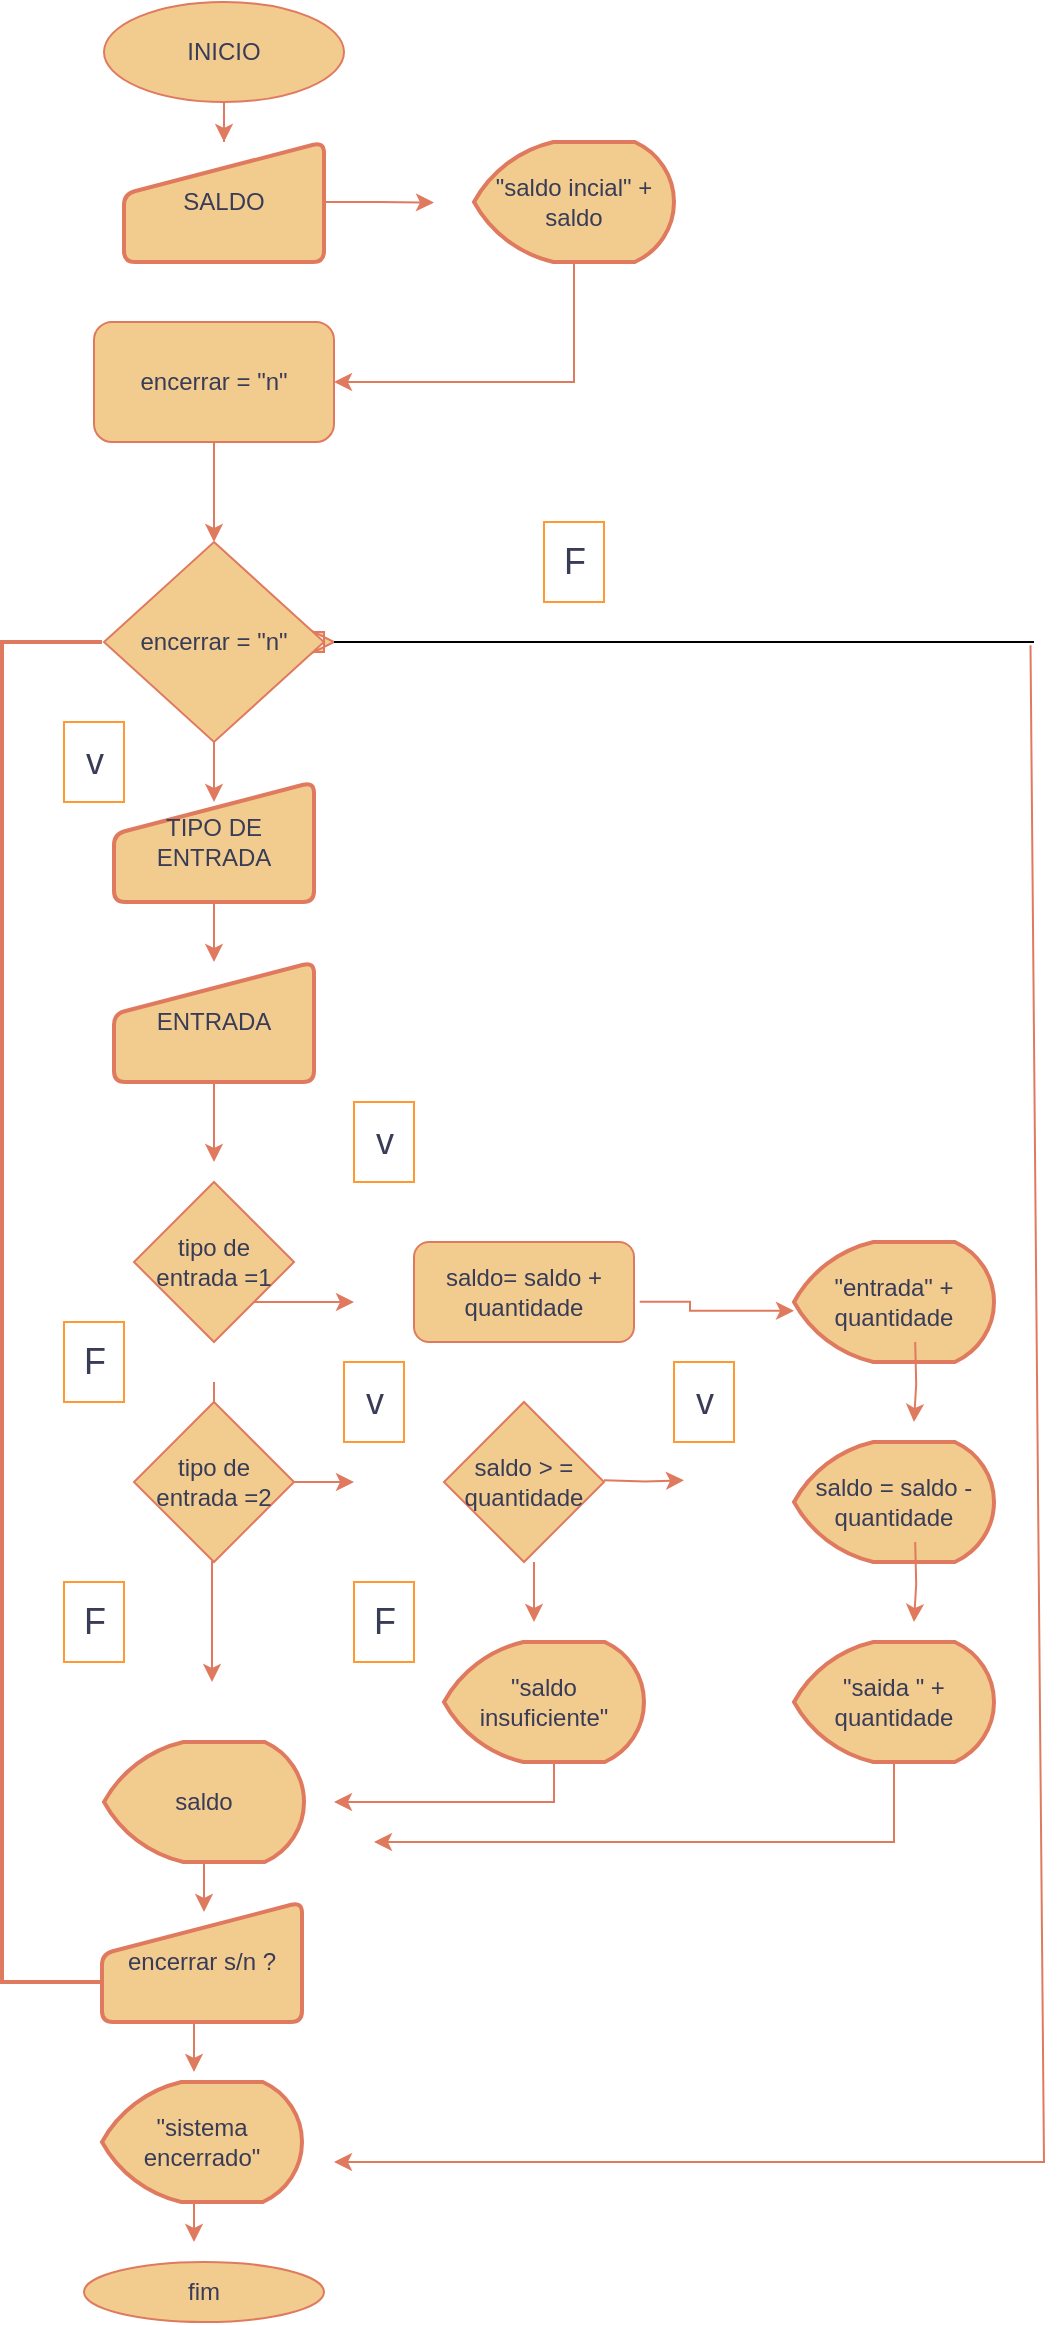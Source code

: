 <mxfile version="21.2.3" type="github" pages="2">
  <diagram name="Página-1" id="3OW7u6ndJ45cRX3_jPvG">
    <mxGraphModel dx="3508" dy="1112" grid="1" gridSize="10" guides="1" tooltips="1" connect="1" arrows="1" fold="1" page="1" pageScale="1" pageWidth="827" pageHeight="1169" math="0" shadow="0">
      <root>
        <object label="" F="v" id="0">
          <mxCell />
        </object>
        <mxCell id="1" parent="0" />
        <mxCell id="_eY4Blh0ysCZoZCNc9vB-12" value="" style="edgeStyle=orthogonalEdgeStyle;rounded=0;orthogonalLoop=1;jettySize=auto;html=1;labelBackgroundColor=none;strokeColor=#E07A5F;fontColor=default;" parent="1" source="_eY4Blh0ysCZoZCNc9vB-1" target="_eY4Blh0ysCZoZCNc9vB-2" edge="1">
          <mxGeometry relative="1" as="geometry" />
        </mxCell>
        <mxCell id="_eY4Blh0ysCZoZCNc9vB-1" value="&lt;font style=&quot;vertical-align: inherit;&quot;&gt;&lt;font style=&quot;vertical-align: inherit;&quot;&gt;INICIO&lt;/font&gt;&lt;/font&gt;" style="ellipse;whiteSpace=wrap;html=1;labelBackgroundColor=none;fillColor=#F2CC8F;strokeColor=#E07A5F;fontColor=#393C56;" parent="1" vertex="1">
          <mxGeometry x="315" y="60" width="120" height="50" as="geometry" />
        </mxCell>
        <mxCell id="_eY4Blh0ysCZoZCNc9vB-63" style="edgeStyle=orthogonalEdgeStyle;rounded=0;orthogonalLoop=1;jettySize=auto;html=1;exitX=1;exitY=0.5;exitDx=0;exitDy=0;labelBackgroundColor=none;strokeColor=#E07A5F;fontColor=default;" parent="1" source="_eY4Blh0ysCZoZCNc9vB-2" edge="1">
          <mxGeometry relative="1" as="geometry">
            <mxPoint x="480" y="160.286" as="targetPoint" />
          </mxGeometry>
        </mxCell>
        <mxCell id="_eY4Blh0ysCZoZCNc9vB-2" value="&lt;font style=&quot;vertical-align: inherit;&quot;&gt;&lt;font style=&quot;vertical-align: inherit;&quot;&gt;SALDO&lt;/font&gt;&lt;/font&gt;" style="html=1;strokeWidth=2;shape=manualInput;whiteSpace=wrap;rounded=1;size=26;arcSize=11;labelBackgroundColor=none;fillColor=#F2CC8F;strokeColor=#E07A5F;fontColor=#393C56;" parent="1" vertex="1">
          <mxGeometry x="325" y="130" width="100" height="60" as="geometry" />
        </mxCell>
        <mxCell id="_eY4Blh0ysCZoZCNc9vB-56" style="edgeStyle=orthogonalEdgeStyle;rounded=0;orthogonalLoop=1;jettySize=auto;html=1;exitX=0.5;exitY=1;exitDx=0;exitDy=0;exitPerimeter=0;entryX=1;entryY=0.5;entryDx=0;entryDy=0;labelBackgroundColor=none;strokeColor=#E07A5F;fontColor=default;" parent="1" source="_eY4Blh0ysCZoZCNc9vB-3" target="_eY4Blh0ysCZoZCNc9vB-5" edge="1">
          <mxGeometry relative="1" as="geometry" />
        </mxCell>
        <mxCell id="_eY4Blh0ysCZoZCNc9vB-3" value="&quot;saldo incial&quot; + saldo" style="strokeWidth=2;html=1;shape=mxgraph.flowchart.display;whiteSpace=wrap;labelBackgroundColor=none;fillColor=#F2CC8F;strokeColor=#E07A5F;fontColor=#393C56;" parent="1" vertex="1">
          <mxGeometry x="500" y="130" width="100" height="60" as="geometry" />
        </mxCell>
        <mxCell id="_eY4Blh0ysCZoZCNc9vB-51" value="" style="edgeStyle=orthogonalEdgeStyle;rounded=0;orthogonalLoop=1;jettySize=auto;html=1;labelBackgroundColor=none;strokeColor=#E07A5F;fontColor=default;" parent="1" source="_eY4Blh0ysCZoZCNc9vB-5" target="_eY4Blh0ysCZoZCNc9vB-6" edge="1">
          <mxGeometry relative="1" as="geometry" />
        </mxCell>
        <mxCell id="_eY4Blh0ysCZoZCNc9vB-5" value="encerrar = &quot;n&quot;" style="rounded=1;whiteSpace=wrap;html=1;labelBackgroundColor=none;fillColor=#F2CC8F;strokeColor=#E07A5F;fontColor=#393C56;" parent="1" vertex="1">
          <mxGeometry x="310" y="220" width="120" height="60" as="geometry" />
        </mxCell>
        <mxCell id="_eY4Blh0ysCZoZCNc9vB-60" style="edgeStyle=orthogonalEdgeStyle;rounded=0;orthogonalLoop=1;jettySize=auto;html=1;exitX=0.5;exitY=1;exitDx=0;exitDy=0;labelBackgroundColor=none;strokeColor=#E07A5F;fontColor=default;" parent="1" source="_eY4Blh0ysCZoZCNc9vB-6" edge="1">
          <mxGeometry relative="1" as="geometry">
            <mxPoint x="370" y="460" as="targetPoint" />
          </mxGeometry>
        </mxCell>
        <mxCell id="_eY4Blh0ysCZoZCNc9vB-128" style="edgeStyle=orthogonalEdgeStyle;shape=arrow;rounded=0;orthogonalLoop=1;jettySize=auto;html=1;exitX=1;exitY=0.5;exitDx=0;exitDy=0;strokeColor=#E07A5F;fontFamily=Helvetica;fontSize=12;fontColor=#393C56;fillColor=#F2CC8F;" parent="1" source="_eY4Blh0ysCZoZCNc9vB-6" target="_eY4Blh0ysCZoZCNc9vB-127" edge="1">
          <mxGeometry relative="1" as="geometry" />
        </mxCell>
        <mxCell id="_eY4Blh0ysCZoZCNc9vB-6" value="encerrar = &quot;n&quot;" style="rhombus;whiteSpace=wrap;html=1;labelBackgroundColor=none;fillColor=#F2CC8F;strokeColor=#E07A5F;fontColor=#393C56;" parent="1" vertex="1">
          <mxGeometry x="315" y="330" width="110" height="100" as="geometry" />
        </mxCell>
        <mxCell id="_eY4Blh0ysCZoZCNc9vB-36" value="" style="edgeStyle=orthogonalEdgeStyle;rounded=0;orthogonalLoop=1;jettySize=auto;html=1;labelBackgroundColor=none;strokeColor=#E07A5F;fontColor=default;" parent="1" source="_eY4Blh0ysCZoZCNc9vB-8" edge="1">
          <mxGeometry relative="1" as="geometry">
            <mxPoint x="370" y="640" as="targetPoint" />
          </mxGeometry>
        </mxCell>
        <mxCell id="_eY4Blh0ysCZoZCNc9vB-8" value="ENTRADA" style="html=1;strokeWidth=2;shape=manualInput;whiteSpace=wrap;rounded=1;size=26;arcSize=11;labelBackgroundColor=none;fillColor=#F2CC8F;strokeColor=#E07A5F;fontColor=#393C56;" parent="1" vertex="1">
          <mxGeometry x="320" y="540" width="100" height="60" as="geometry" />
        </mxCell>
        <mxCell id="_eY4Blh0ysCZoZCNc9vB-40" value="" style="edgeStyle=orthogonalEdgeStyle;rounded=0;orthogonalLoop=1;jettySize=auto;html=1;labelBackgroundColor=none;strokeColor=#E07A5F;fontColor=default;" parent="1" source="_eY4Blh0ysCZoZCNc9vB-9" edge="1">
          <mxGeometry relative="1" as="geometry">
            <mxPoint x="440" y="710" as="targetPoint" />
            <Array as="points">
              <mxPoint x="440" y="710" />
              <mxPoint x="440" y="710" />
            </Array>
          </mxGeometry>
        </mxCell>
        <object label="tipo de&lt;br&gt;entrada =1" id="_eY4Blh0ysCZoZCNc9vB-9">
          <mxCell style="rhombus;whiteSpace=wrap;html=1;labelBackgroundColor=none;fillColor=#F2CC8F;strokeColor=#E07A5F;fontColor=#393C56;" parent="1" vertex="1">
            <mxGeometry x="330" y="650" width="80" height="80" as="geometry" />
          </mxCell>
        </object>
        <mxCell id="_eY4Blh0ysCZoZCNc9vB-39" value="" style="edgeStyle=orthogonalEdgeStyle;rounded=0;orthogonalLoop=1;jettySize=auto;html=1;labelBackgroundColor=none;strokeColor=#E07A5F;fontColor=default;exitX=1.026;exitY=0.597;exitDx=0;exitDy=0;exitPerimeter=0;entryX=0;entryY=0.573;entryDx=0;entryDy=0;entryPerimeter=0;" parent="1" source="_eY4Blh0ysCZoZCNc9vB-62" target="_eY4Blh0ysCZoZCNc9vB-11" edge="1">
          <mxGeometry relative="1" as="geometry">
            <mxPoint x="610" y="830" as="sourcePoint" />
            <Array as="points">
              <mxPoint x="608" y="710" />
              <mxPoint x="608" y="714" />
            </Array>
          </mxGeometry>
        </mxCell>
        <mxCell id="_eY4Blh0ysCZoZCNc9vB-11" value="&quot;entrada&quot; + quantidade" style="strokeWidth=2;html=1;shape=mxgraph.flowchart.display;whiteSpace=wrap;labelBackgroundColor=none;fillColor=#F2CC8F;strokeColor=#E07A5F;fontColor=#393C56;" parent="1" vertex="1">
          <mxGeometry x="660" y="680" width="100" height="60" as="geometry" />
        </mxCell>
        <mxCell id="_eY4Blh0ysCZoZCNc9vB-31" value="" style="strokeWidth=2;html=1;shape=mxgraph.flowchart.annotation_1;align=left;pointerEvents=1;labelBackgroundColor=none;fillColor=#F2CC8F;strokeColor=#E07A5F;fontColor=#393C56;" parent="1" vertex="1">
          <mxGeometry x="264" y="380" width="50" height="670" as="geometry" />
        </mxCell>
        <mxCell id="_eY4Blh0ysCZoZCNc9vB-52" value="" style="edgeStyle=orthogonalEdgeStyle;rounded=0;orthogonalLoop=1;jettySize=auto;html=1;labelBackgroundColor=none;strokeColor=#E07A5F;fontColor=default;" parent="1" source="_eY4Blh0ysCZoZCNc9vB-48" edge="1">
          <mxGeometry relative="1" as="geometry">
            <mxPoint x="370" y="540" as="targetPoint" />
          </mxGeometry>
        </mxCell>
        <mxCell id="_eY4Blh0ysCZoZCNc9vB-48" value="TIPO DE ENTRADA" style="html=1;strokeWidth=2;shape=manualInput;whiteSpace=wrap;rounded=1;size=26;arcSize=11;labelBackgroundColor=none;fillColor=#F2CC8F;strokeColor=#E07A5F;fontColor=#393C56;" parent="1" vertex="1">
          <mxGeometry x="320" y="450" width="100" height="60" as="geometry" />
        </mxCell>
        <mxCell id="_eY4Blh0ysCZoZCNc9vB-62" value="saldo= saldo + quantidade&lt;br&gt;" style="rounded=1;whiteSpace=wrap;html=1;labelBackgroundColor=none;fillColor=#F2CC8F;strokeColor=#E07A5F;fontColor=#393C56;" parent="1" vertex="1">
          <mxGeometry x="470" y="680" width="110" height="50" as="geometry" />
        </mxCell>
        <mxCell id="_eY4Blh0ysCZoZCNc9vB-68" value="&lt;font style=&quot;font-size: 18px;&quot;&gt;F&lt;/font&gt;" style="text;html=1;align=center;verticalAlign=middle;resizable=0;points=[];autosize=1;strokeColor=#FF9933;fillColor=none;fontColor=#393C56;" parent="1" vertex="1">
          <mxGeometry x="535" y="320" width="30" height="40" as="geometry" />
        </mxCell>
        <mxCell id="_eY4Blh0ysCZoZCNc9vB-72" value="&lt;font style=&quot;font-size: 18px;&quot;&gt;F&lt;/font&gt;" style="text;html=1;align=center;verticalAlign=middle;resizable=0;points=[];autosize=1;strokeColor=#FF9933;fillColor=none;fontColor=#393C56;" parent="1" vertex="1">
          <mxGeometry x="295" y="720" width="30" height="40" as="geometry" />
        </mxCell>
        <mxCell id="_eY4Blh0ysCZoZCNc9vB-73" value="&lt;font style=&quot;font-size: 18px;&quot;&gt;v&lt;/font&gt;" style="text;html=1;align=center;verticalAlign=middle;resizable=0;points=[];autosize=1;strokeColor=#FF9933;fillColor=none;fontColor=#393C56;" parent="1" vertex="1">
          <mxGeometry x="295" y="420" width="30" height="40" as="geometry" />
        </mxCell>
        <mxCell id="_eY4Blh0ysCZoZCNc9vB-74" value="&lt;font style=&quot;font-size: 18px;&quot;&gt;v&lt;/font&gt;" style="text;html=1;align=center;verticalAlign=middle;resizable=0;points=[];autosize=1;strokeColor=#FF9933;fillColor=none;fontColor=#393C56;" parent="1" vertex="1">
          <mxGeometry x="440" y="610" width="30" height="40" as="geometry" />
        </mxCell>
        <mxCell id="_eY4Blh0ysCZoZCNc9vB-96" value="" style="edgeStyle=orthogonalEdgeStyle;rounded=0;orthogonalLoop=1;jettySize=auto;html=1;labelBackgroundColor=none;strokeColor=#E07A5F;fontColor=default;" parent="1" edge="1" source="_eY4Blh0ysCZoZCNc9vB-99">
          <mxGeometry relative="1" as="geometry">
            <mxPoint x="369.41" y="790" as="sourcePoint" />
            <mxPoint x="370" y="790" as="targetPoint" />
            <Array as="points">
              <mxPoint x="370" y="750" />
              <mxPoint x="370" y="750" />
            </Array>
          </mxGeometry>
        </mxCell>
        <mxCell id="_eY4Blh0ysCZoZCNc9vB-102" value="saldo = saldo - quantidade" style="strokeWidth=2;html=1;shape=mxgraph.flowchart.display;whiteSpace=wrap;labelBackgroundColor=none;fillColor=#F2CC8F;strokeColor=#E07A5F;fontColor=#393C56;" parent="1" vertex="1">
          <mxGeometry x="660" y="780" width="100" height="60" as="geometry" />
        </mxCell>
        <object label="saldo &amp;gt; =&lt;br&gt;quantidade" id="_eY4Blh0ysCZoZCNc9vB-103">
          <mxCell style="rhombus;whiteSpace=wrap;html=1;labelBackgroundColor=none;fillColor=#F2CC8F;strokeColor=#E07A5F;fontColor=#393C56;" parent="1" vertex="1">
            <mxGeometry x="485" y="760" width="80" height="80" as="geometry" />
          </mxCell>
        </object>
        <mxCell id="_eY4Blh0ysCZoZCNc9vB-104" value="saldo" style="strokeWidth=2;html=1;shape=mxgraph.flowchart.display;whiteSpace=wrap;labelBackgroundColor=none;fillColor=#F2CC8F;strokeColor=#E07A5F;fontColor=#393C56;" parent="1" vertex="1">
          <mxGeometry x="315" y="930" width="100" height="60" as="geometry" />
        </mxCell>
        <mxCell id="_eY4Blh0ysCZoZCNc9vB-105" value="encerrar s/n ?" style="html=1;strokeWidth=2;shape=manualInput;whiteSpace=wrap;rounded=1;size=26;arcSize=11;labelBackgroundColor=none;fillColor=#F2CC8F;strokeColor=#E07A5F;fontColor=#393C56;" parent="1" vertex="1">
          <mxGeometry x="314" y="1010" width="100" height="60" as="geometry" />
        </mxCell>
        <mxCell id="_eY4Blh0ysCZoZCNc9vB-106" value="&quot;sistema encerrado&quot;" style="strokeWidth=2;html=1;shape=mxgraph.flowchart.display;whiteSpace=wrap;labelBackgroundColor=none;fillColor=#F2CC8F;strokeColor=#E07A5F;fontColor=#393C56;" parent="1" vertex="1">
          <mxGeometry x="314" y="1100" width="100" height="60" as="geometry" />
        </mxCell>
        <mxCell id="_eY4Blh0ysCZoZCNc9vB-110" value="" style="edgeStyle=orthogonalEdgeStyle;rounded=0;orthogonalLoop=1;jettySize=auto;html=1;labelBackgroundColor=none;strokeColor=#E07A5F;fontColor=default;exitX=0.5;exitY=1;exitDx=0;exitDy=0;" parent="1" source="_eY4Blh0ysCZoZCNc9vB-99" edge="1">
          <mxGeometry relative="1" as="geometry">
            <mxPoint x="369.41" y="930" as="sourcePoint" />
            <mxPoint x="369" y="900" as="targetPoint" />
            <Array as="points">
              <mxPoint x="369" y="840" />
              <mxPoint x="369" y="840" />
            </Array>
          </mxGeometry>
        </mxCell>
        <mxCell id="_eY4Blh0ysCZoZCNc9vB-113" value="" style="edgeStyle=orthogonalEdgeStyle;rounded=0;orthogonalLoop=1;jettySize=auto;html=1;labelBackgroundColor=none;strokeColor=#E07A5F;fontColor=default;exitX=0.5;exitY=1;exitDx=0;exitDy=0;" parent="1" edge="1" source="_eY4Blh0ysCZoZCNc9vB-105">
          <mxGeometry relative="1" as="geometry">
            <mxPoint x="363.29" y="1100" as="sourcePoint" />
            <mxPoint x="360" y="1095" as="targetPoint" />
          </mxGeometry>
        </mxCell>
        <mxCell id="_eY4Blh0ysCZoZCNc9vB-118" value="" style="edgeStyle=none;orthogonalLoop=1;jettySize=auto;html=1;rounded=0;strokeColor=#E07A5F;fontFamily=Helvetica;fontSize=12;fontColor=#393C56;fillColor=#F2CC8F;exitX=0.995;exitY=0.556;exitDx=0;exitDy=0;exitPerimeter=0;" parent="1" source="_eY4Blh0ysCZoZCNc9vB-127" edge="1">
          <mxGeometry width="100" relative="1" as="geometry">
            <mxPoint x="780" y="650" as="sourcePoint" />
            <mxPoint x="430" y="1140" as="targetPoint" />
            <Array as="points">
              <mxPoint x="785" y="1140" />
              <mxPoint x="690" y="1140" />
              <mxPoint x="560" y="1140" />
            </Array>
          </mxGeometry>
        </mxCell>
        <mxCell id="_eY4Blh0ysCZoZCNc9vB-127" value="" style="line;strokeWidth=1;rotatable=0;dashed=0;labelPosition=right;align=left;verticalAlign=middle;spacingTop=0;spacingLeft=6;points=[];portConstraint=eastwest;rounded=0;fontFamily=Helvetica;fontSize=12;fontColor=#393C56;fillColor=none;gradientColor=none;html=1;" parent="1" vertex="1">
          <mxGeometry x="430" y="365" width="350" height="30" as="geometry" />
        </mxCell>
        <mxCell id="_eY4Blh0ysCZoZCNc9vB-130" value="" style="edgeStyle=orthogonalEdgeStyle;rounded=0;orthogonalLoop=1;jettySize=auto;html=1;labelBackgroundColor=none;strokeColor=#E07A5F;fontColor=default;exitX=1;exitY=0.5;exitDx=0;exitDy=0;" parent="1" source="_eY4Blh0ysCZoZCNc9vB-99" edge="1">
          <mxGeometry relative="1" as="geometry">
            <mxPoint x="430" y="870" as="sourcePoint" />
            <mxPoint x="440" y="800" as="targetPoint" />
            <Array as="points">
              <mxPoint x="420" y="800" />
              <mxPoint x="420" y="800" />
            </Array>
          </mxGeometry>
        </mxCell>
        <mxCell id="_eY4Blh0ysCZoZCNc9vB-131" value="" style="edgeStyle=orthogonalEdgeStyle;rounded=0;orthogonalLoop=1;jettySize=auto;html=1;labelBackgroundColor=none;strokeColor=#E07A5F;fontColor=default;" parent="1" edge="1">
          <mxGeometry relative="1" as="geometry">
            <mxPoint x="565" y="799.17" as="sourcePoint" />
            <mxPoint x="605" y="799.17" as="targetPoint" />
          </mxGeometry>
        </mxCell>
        <mxCell id="_eY4Blh0ysCZoZCNc9vB-132" value="&quot;saldo insuficiente&quot;" style="strokeWidth=2;html=1;shape=mxgraph.flowchart.display;whiteSpace=wrap;labelBackgroundColor=none;fillColor=#F2CC8F;strokeColor=#E07A5F;fontColor=#393C56;" parent="1" vertex="1">
          <mxGeometry x="485" y="880" width="100" height="60" as="geometry" />
        </mxCell>
        <mxCell id="_eY4Blh0ysCZoZCNc9vB-133" value="&quot;saida &quot; + quantidade" style="strokeWidth=2;html=1;shape=mxgraph.flowchart.display;whiteSpace=wrap;labelBackgroundColor=none;fillColor=#F2CC8F;strokeColor=#E07A5F;fontColor=#393C56;" parent="1" vertex="1">
          <mxGeometry x="660" y="880" width="100" height="60" as="geometry" />
        </mxCell>
        <mxCell id="_eY4Blh0ysCZoZCNc9vB-134" value="&lt;font style=&quot;font-size: 18px;&quot;&gt;v&lt;/font&gt;" style="text;html=1;align=center;verticalAlign=middle;resizable=0;points=[];autosize=1;strokeColor=#FF9933;fillColor=none;fontColor=#393C56;" parent="1" vertex="1">
          <mxGeometry x="435" y="740" width="30" height="40" as="geometry" />
        </mxCell>
        <mxCell id="_eY4Blh0ysCZoZCNc9vB-135" value="&lt;font style=&quot;font-size: 18px;&quot;&gt;v&lt;/font&gt;" style="text;html=1;align=center;verticalAlign=middle;resizable=0;points=[];autosize=1;strokeColor=#FF9933;fillColor=none;fontColor=#393C56;" parent="1" vertex="1">
          <mxGeometry x="600" y="740" width="30" height="40" as="geometry" />
        </mxCell>
        <mxCell id="_eY4Blh0ysCZoZCNc9vB-136" value="&lt;font style=&quot;font-size: 18px;&quot;&gt;F&lt;/font&gt;" style="text;html=1;align=center;verticalAlign=middle;resizable=0;points=[];autosize=1;strokeColor=#FF9933;fillColor=none;fontColor=#393C56;" parent="1" vertex="1">
          <mxGeometry x="295" y="850" width="30" height="40" as="geometry" />
        </mxCell>
        <mxCell id="_eY4Blh0ysCZoZCNc9vB-137" value="&lt;font style=&quot;font-size: 18px;&quot;&gt;F&lt;/font&gt;" style="text;html=1;align=center;verticalAlign=middle;resizable=0;points=[];autosize=1;strokeColor=#FF9933;fillColor=none;fontColor=#393C56;" parent="1" vertex="1">
          <mxGeometry x="440" y="850" width="30" height="40" as="geometry" />
        </mxCell>
        <mxCell id="_eY4Blh0ysCZoZCNc9vB-139" value="" style="edgeStyle=orthogonalEdgeStyle;rounded=0;orthogonalLoop=1;jettySize=auto;html=1;labelBackgroundColor=none;strokeColor=#E07A5F;fontColor=default;exitX=0.5;exitY=1;exitDx=0;exitDy=0;exitPerimeter=0;" parent="1" source="_eY4Blh0ysCZoZCNc9vB-132" edge="1">
          <mxGeometry relative="1" as="geometry">
            <mxPoint x="527" y="1029.41" as="sourcePoint" />
            <mxPoint x="430" y="960" as="targetPoint" />
            <Array as="points">
              <mxPoint x="540" y="940" />
              <mxPoint x="540" y="960" />
              <mxPoint x="430" y="960" />
            </Array>
          </mxGeometry>
        </mxCell>
        <mxCell id="_eY4Blh0ysCZoZCNc9vB-140" value="" style="edgeStyle=orthogonalEdgeStyle;rounded=0;orthogonalLoop=1;jettySize=auto;html=1;labelBackgroundColor=none;strokeColor=#E07A5F;fontColor=default;exitX=0.5;exitY=1;exitDx=0;exitDy=0;exitPerimeter=0;" parent="1" source="_eY4Blh0ysCZoZCNc9vB-133" edge="1">
          <mxGeometry relative="1" as="geometry">
            <mxPoint x="690" y="1040" as="sourcePoint" />
            <mxPoint x="450" y="980" as="targetPoint" />
            <Array as="points">
              <mxPoint x="710" y="980" />
            </Array>
          </mxGeometry>
        </mxCell>
        <mxCell id="_eY4Blh0ysCZoZCNc9vB-141" value="" style="edgeStyle=orthogonalEdgeStyle;rounded=0;orthogonalLoop=1;jettySize=auto;html=1;labelBackgroundColor=none;strokeColor=#E07A5F;fontColor=default;exitX=0.5;exitY=1;exitDx=0;exitDy=0;" parent="1" edge="1">
          <mxGeometry relative="1" as="geometry">
            <mxPoint x="720.59" y="730" as="sourcePoint" />
            <mxPoint x="720.0" y="770" as="targetPoint" />
          </mxGeometry>
        </mxCell>
        <mxCell id="_eY4Blh0ysCZoZCNc9vB-142" value="" style="edgeStyle=orthogonalEdgeStyle;rounded=0;orthogonalLoop=1;jettySize=auto;html=1;labelBackgroundColor=none;strokeColor=#E07A5F;fontColor=default;exitX=0.5;exitY=1;exitDx=0;exitDy=0;" parent="1" edge="1">
          <mxGeometry relative="1" as="geometry">
            <mxPoint x="720.59" y="830" as="sourcePoint" />
            <mxPoint x="720.0" y="870" as="targetPoint" />
          </mxGeometry>
        </mxCell>
        <mxCell id="_eY4Blh0ysCZoZCNc9vB-147" value="" style="edgeStyle=orthogonalEdgeStyle;rounded=0;orthogonalLoop=1;jettySize=auto;html=1;labelBackgroundColor=none;strokeColor=#E07A5F;fontColor=default;" parent="1" edge="1">
          <mxGeometry relative="1" as="geometry">
            <mxPoint x="530" y="860" as="sourcePoint" />
            <mxPoint x="530" y="870" as="targetPoint" />
            <Array as="points">
              <mxPoint x="530" y="840" />
              <mxPoint x="530" y="840" />
            </Array>
          </mxGeometry>
        </mxCell>
        <mxCell id="_eY4Blh0ysCZoZCNc9vB-148" value="" style="edgeStyle=orthogonalEdgeStyle;rounded=0;orthogonalLoop=1;jettySize=auto;html=1;labelBackgroundColor=none;strokeColor=#E07A5F;fontColor=default;exitX=0.5;exitY=1;exitDx=0;exitDy=0;exitPerimeter=0;" parent="1" edge="1" source="_eY4Blh0ysCZoZCNc9vB-104">
          <mxGeometry relative="1" as="geometry">
            <mxPoint x="369.29" y="1020" as="sourcePoint" />
            <mxPoint x="365" y="1015" as="targetPoint" />
          </mxGeometry>
        </mxCell>
        <mxCell id="_eY4Blh0ysCZoZCNc9vB-149" value="" style="edgeStyle=orthogonalEdgeStyle;rounded=0;orthogonalLoop=1;jettySize=auto;html=1;labelBackgroundColor=none;strokeColor=#E07A5F;fontColor=default;exitX=0.5;exitY=1;exitDx=0;exitDy=0;exitPerimeter=0;" parent="1" edge="1" source="_eY4Blh0ysCZoZCNc9vB-106">
          <mxGeometry relative="1" as="geometry">
            <mxPoint x="364.29" y="1190" as="sourcePoint" />
            <mxPoint x="360" y="1180" as="targetPoint" />
          </mxGeometry>
        </mxCell>
        <mxCell id="_eY4Blh0ysCZoZCNc9vB-151" value="&lt;font style=&quot;vertical-align: inherit;&quot;&gt;&lt;font style=&quot;vertical-align: inherit;&quot;&gt;fim&lt;/font&gt;&lt;/font&gt;" style="ellipse;whiteSpace=wrap;html=1;labelBackgroundColor=none;fillColor=#F2CC8F;strokeColor=#E07A5F;fontColor=#393C56;" parent="1" vertex="1">
          <mxGeometry x="305" y="1190" width="120" height="30" as="geometry" />
        </mxCell>
        <mxCell id="zELImWE9ywWohq6t90hv-6" value="" style="edgeStyle=orthogonalEdgeStyle;rounded=0;orthogonalLoop=1;jettySize=auto;html=1;labelBackgroundColor=none;strokeColor=#E07A5F;fontColor=default;" edge="1" parent="1" target="_eY4Blh0ysCZoZCNc9vB-99">
          <mxGeometry relative="1" as="geometry">
            <mxPoint x="369.41" y="790" as="sourcePoint" />
            <mxPoint x="370" y="790" as="targetPoint" />
            <Array as="points" />
          </mxGeometry>
        </mxCell>
        <object label="tipo de&lt;br&gt;entrada =2" id="_eY4Blh0ysCZoZCNc9vB-99">
          <mxCell style="rhombus;whiteSpace=wrap;html=1;labelBackgroundColor=none;fillColor=#F2CC8F;strokeColor=#E07A5F;fontColor=#393C56;" parent="1" vertex="1">
            <mxGeometry x="330" y="760" width="80" height="80" as="geometry" />
          </mxCell>
        </object>
      </root>
    </mxGraphModel>
  </diagram>
  <diagram id="0O_8oho-x1697OOMxhNe" name="Página-2">
    <mxGraphModel dx="880" dy="452" grid="1" gridSize="10" guides="1" tooltips="1" connect="1" arrows="1" fold="1" page="1" pageScale="1" pageWidth="827" pageHeight="1169" math="0" shadow="0">
      <root>
        <mxCell id="0" />
        <mxCell id="1" parent="0" />
      </root>
    </mxGraphModel>
  </diagram>
</mxfile>
